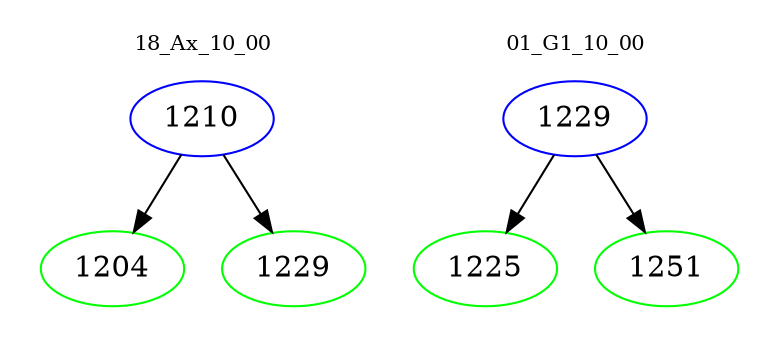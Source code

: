 digraph{
subgraph cluster_0 {
color = white
label = "18_Ax_10_00";
fontsize=10;
T0_1210 [label="1210", color="blue"]
T0_1210 -> T0_1204 [color="black"]
T0_1204 [label="1204", color="green"]
T0_1210 -> T0_1229 [color="black"]
T0_1229 [label="1229", color="green"]
}
subgraph cluster_1 {
color = white
label = "01_G1_10_00";
fontsize=10;
T1_1229 [label="1229", color="blue"]
T1_1229 -> T1_1225 [color="black"]
T1_1225 [label="1225", color="green"]
T1_1229 -> T1_1251 [color="black"]
T1_1251 [label="1251", color="green"]
}
}

